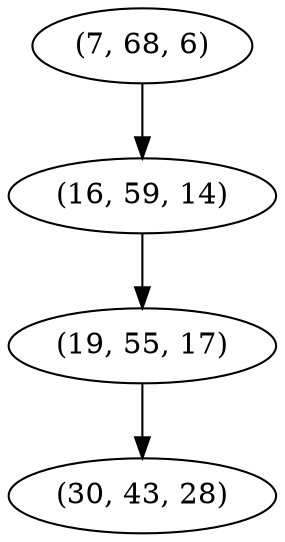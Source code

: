 digraph tree {
    "(7, 68, 6)";
    "(16, 59, 14)";
    "(19, 55, 17)";
    "(30, 43, 28)";
    "(7, 68, 6)" -> "(16, 59, 14)";
    "(16, 59, 14)" -> "(19, 55, 17)";
    "(19, 55, 17)" -> "(30, 43, 28)";
}
